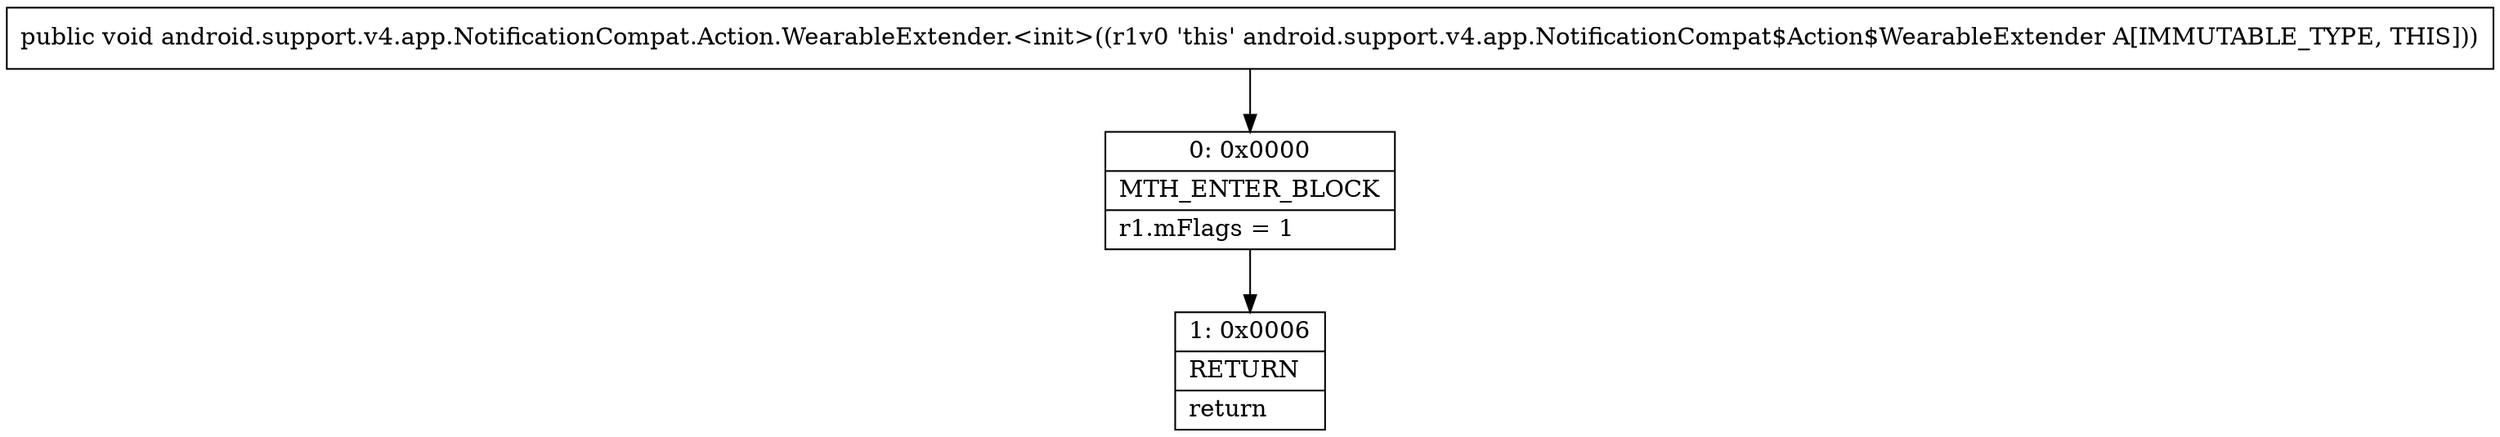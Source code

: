 digraph "CFG forandroid.support.v4.app.NotificationCompat.Action.WearableExtender.\<init\>()V" {
Node_0 [shape=record,label="{0\:\ 0x0000|MTH_ENTER_BLOCK\l|r1.mFlags = 1\l}"];
Node_1 [shape=record,label="{1\:\ 0x0006|RETURN\l|return\l}"];
MethodNode[shape=record,label="{public void android.support.v4.app.NotificationCompat.Action.WearableExtender.\<init\>((r1v0 'this' android.support.v4.app.NotificationCompat$Action$WearableExtender A[IMMUTABLE_TYPE, THIS])) }"];
MethodNode -> Node_0;
Node_0 -> Node_1;
}

